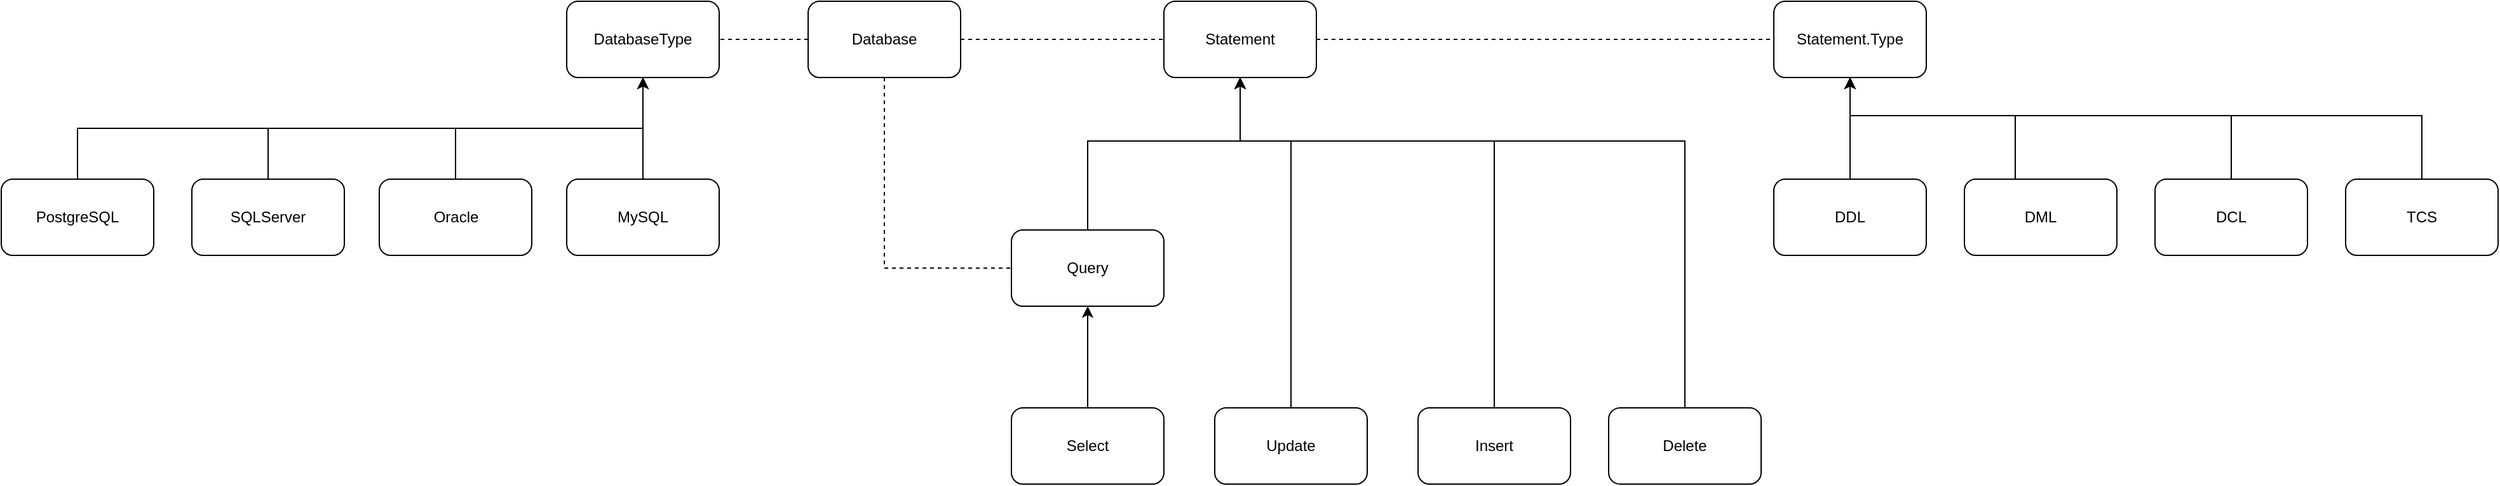 <mxfile version="10.6.5" type="device"><diagram id="lrBrDGzwXCF8DEeQKYqK" name="Page-1"><mxGraphModel dx="2012" dy="1796" grid="1" gridSize="10" guides="1" tooltips="1" connect="1" arrows="1" fold="1" page="1" pageScale="1" pageWidth="850" pageHeight="1100" math="0" shadow="0"><root><mxCell id="0"/><mxCell id="1" parent="0"/><mxCell id="M8-K_hphp18dKZHQ789X-17" style="edgeStyle=orthogonalEdgeStyle;rounded=0;orthogonalLoop=1;jettySize=auto;html=1;entryX=0;entryY=0.5;entryDx=0;entryDy=0;endArrow=none;endFill=0;dashed=1;" edge="1" parent="1" source="M8-K_hphp18dKZHQ789X-1" target="M8-K_hphp18dKZHQ789X-5"><mxGeometry relative="1" as="geometry"/></mxCell><mxCell id="M8-K_hphp18dKZHQ789X-18" style="edgeStyle=orthogonalEdgeStyle;rounded=0;orthogonalLoop=1;jettySize=auto;html=1;entryX=0;entryY=0.5;entryDx=0;entryDy=0;endArrow=none;endFill=0;dashed=1;" edge="1" parent="1" source="M8-K_hphp18dKZHQ789X-1" target="M8-K_hphp18dKZHQ789X-6"><mxGeometry relative="1" as="geometry"><Array as="points"><mxPoint x="100" y="-70"/></Array></mxGeometry></mxCell><mxCell id="M8-K_hphp18dKZHQ789X-20" style="edgeStyle=orthogonalEdgeStyle;rounded=0;orthogonalLoop=1;jettySize=auto;html=1;entryX=1;entryY=0.5;entryDx=0;entryDy=0;dashed=1;endArrow=none;endFill=0;" edge="1" parent="1" source="M8-K_hphp18dKZHQ789X-1" target="M8-K_hphp18dKZHQ789X-3"><mxGeometry relative="1" as="geometry"/></mxCell><mxCell id="M8-K_hphp18dKZHQ789X-1" value="Database" style="rounded=1;whiteSpace=wrap;html=1;" vertex="1" parent="1"><mxGeometry x="40" y="-280" width="120" height="60" as="geometry"/></mxCell><mxCell id="M8-K_hphp18dKZHQ789X-4" value="" style="edgeStyle=orthogonalEdgeStyle;rounded=0;orthogonalLoop=1;jettySize=auto;html=1;" edge="1" parent="1" source="M8-K_hphp18dKZHQ789X-2" target="M8-K_hphp18dKZHQ789X-3"><mxGeometry relative="1" as="geometry"/></mxCell><mxCell id="M8-K_hphp18dKZHQ789X-2" value="MySQL" style="rounded=1;whiteSpace=wrap;html=1;" vertex="1" parent="1"><mxGeometry x="-150" y="-140" width="120" height="60" as="geometry"/></mxCell><mxCell id="M8-K_hphp18dKZHQ789X-3" value="DatabaseType" style="rounded=1;whiteSpace=wrap;html=1;" vertex="1" parent="1"><mxGeometry x="-150" y="-280" width="120" height="60" as="geometry"/></mxCell><mxCell id="M8-K_hphp18dKZHQ789X-26" style="edgeStyle=orthogonalEdgeStyle;rounded=0;orthogonalLoop=1;jettySize=auto;html=1;entryX=0;entryY=0.5;entryDx=0;entryDy=0;dashed=1;endArrow=none;endFill=0;" edge="1" parent="1" source="M8-K_hphp18dKZHQ789X-5" target="M8-K_hphp18dKZHQ789X-23"><mxGeometry relative="1" as="geometry"/></mxCell><mxCell id="M8-K_hphp18dKZHQ789X-5" value="Statement" style="rounded=1;whiteSpace=wrap;html=1;" vertex="1" parent="1"><mxGeometry x="320" y="-280" width="120" height="60" as="geometry"/></mxCell><mxCell id="M8-K_hphp18dKZHQ789X-7" style="edgeStyle=orthogonalEdgeStyle;rounded=0;orthogonalLoop=1;jettySize=auto;html=1;entryX=0.5;entryY=1;entryDx=0;entryDy=0;" edge="1" parent="1" source="M8-K_hphp18dKZHQ789X-6" target="M8-K_hphp18dKZHQ789X-5"><mxGeometry relative="1" as="geometry"><Array as="points"><mxPoint x="260" y="-170"/><mxPoint x="380" y="-170"/></Array></mxGeometry></mxCell><mxCell id="M8-K_hphp18dKZHQ789X-6" value="Query" style="rounded=1;whiteSpace=wrap;html=1;" vertex="1" parent="1"><mxGeometry x="200" y="-100" width="120" height="60" as="geometry"/></mxCell><mxCell id="M8-K_hphp18dKZHQ789X-10" style="edgeStyle=orthogonalEdgeStyle;rounded=0;orthogonalLoop=1;jettySize=auto;html=1;" edge="1" parent="1" source="M8-K_hphp18dKZHQ789X-8" target="M8-K_hphp18dKZHQ789X-6"><mxGeometry relative="1" as="geometry"/></mxCell><mxCell id="M8-K_hphp18dKZHQ789X-8" value="Select" style="rounded=1;whiteSpace=wrap;html=1;" vertex="1" parent="1"><mxGeometry x="200" y="40" width="120" height="60" as="geometry"/></mxCell><mxCell id="M8-K_hphp18dKZHQ789X-14" style="edgeStyle=orthogonalEdgeStyle;rounded=0;orthogonalLoop=1;jettySize=auto;html=1;entryX=0.5;entryY=1;entryDx=0;entryDy=0;" edge="1" parent="1" source="M8-K_hphp18dKZHQ789X-11" target="M8-K_hphp18dKZHQ789X-5"><mxGeometry relative="1" as="geometry"><Array as="points"><mxPoint x="420" y="-170"/><mxPoint x="380" y="-170"/></Array></mxGeometry></mxCell><mxCell id="M8-K_hphp18dKZHQ789X-11" value="Update" style="rounded=1;whiteSpace=wrap;html=1;" vertex="1" parent="1"><mxGeometry x="360" y="40" width="120" height="60" as="geometry"/></mxCell><mxCell id="M8-K_hphp18dKZHQ789X-15" style="edgeStyle=orthogonalEdgeStyle;rounded=0;orthogonalLoop=1;jettySize=auto;html=1;" edge="1" parent="1" source="M8-K_hphp18dKZHQ789X-12"><mxGeometry relative="1" as="geometry"><mxPoint x="380" y="-220" as="targetPoint"/><Array as="points"><mxPoint x="580" y="-170"/><mxPoint x="380" y="-170"/></Array></mxGeometry></mxCell><mxCell id="M8-K_hphp18dKZHQ789X-12" value="Insert" style="rounded=1;whiteSpace=wrap;html=1;" vertex="1" parent="1"><mxGeometry x="520" y="40" width="120" height="60" as="geometry"/></mxCell><mxCell id="M8-K_hphp18dKZHQ789X-16" style="edgeStyle=orthogonalEdgeStyle;rounded=0;orthogonalLoop=1;jettySize=auto;html=1;entryX=0.5;entryY=1;entryDx=0;entryDy=0;" edge="1" parent="1" source="M8-K_hphp18dKZHQ789X-13" target="M8-K_hphp18dKZHQ789X-5"><mxGeometry relative="1" as="geometry"><Array as="points"><mxPoint x="730" y="-170"/><mxPoint x="380" y="-170"/></Array></mxGeometry></mxCell><mxCell id="M8-K_hphp18dKZHQ789X-13" value="Delete" style="rounded=1;whiteSpace=wrap;html=1;" vertex="1" parent="1"><mxGeometry x="670" y="40" width="120" height="60" as="geometry"/></mxCell><mxCell id="M8-K_hphp18dKZHQ789X-21" value="" style="edgeStyle=orthogonalEdgeStyle;rounded=0;orthogonalLoop=1;jettySize=auto;html=1;" edge="1" source="M8-K_hphp18dKZHQ789X-22" target="M8-K_hphp18dKZHQ789X-23" parent="1"><mxGeometry relative="1" as="geometry"/></mxCell><mxCell id="M8-K_hphp18dKZHQ789X-22" value="DDL" style="rounded=1;whiteSpace=wrap;html=1;" vertex="1" parent="1"><mxGeometry x="800" y="-140" width="120" height="60" as="geometry"/></mxCell><mxCell id="M8-K_hphp18dKZHQ789X-23" value="Statement.Type" style="rounded=1;whiteSpace=wrap;html=1;" vertex="1" parent="1"><mxGeometry x="800" y="-280" width="120" height="60" as="geometry"/></mxCell><mxCell id="M8-K_hphp18dKZHQ789X-27" style="edgeStyle=orthogonalEdgeStyle;rounded=0;orthogonalLoop=1;jettySize=auto;html=1;entryX=0.5;entryY=1;entryDx=0;entryDy=0;endArrow=classic;endFill=1;" edge="1" parent="1" source="M8-K_hphp18dKZHQ789X-24" target="M8-K_hphp18dKZHQ789X-23"><mxGeometry relative="1" as="geometry"><Array as="points"><mxPoint x="990" y="-190"/><mxPoint x="860" y="-190"/></Array></mxGeometry></mxCell><mxCell id="M8-K_hphp18dKZHQ789X-24" value="DML" style="rounded=1;whiteSpace=wrap;html=1;" vertex="1" parent="1"><mxGeometry x="950" y="-140" width="120" height="60" as="geometry"/></mxCell><mxCell id="M8-K_hphp18dKZHQ789X-33" style="edgeStyle=orthogonalEdgeStyle;rounded=0;orthogonalLoop=1;jettySize=auto;html=1;endArrow=classic;endFill=1;" edge="1" parent="1" source="M8-K_hphp18dKZHQ789X-30" target="M8-K_hphp18dKZHQ789X-3"><mxGeometry relative="1" as="geometry"><Array as="points"><mxPoint x="-237" y="-180"/><mxPoint x="-90" y="-180"/></Array></mxGeometry></mxCell><mxCell id="M8-K_hphp18dKZHQ789X-30" value="Oracle" style="rounded=1;whiteSpace=wrap;html=1;" vertex="1" parent="1"><mxGeometry x="-297.5" y="-140" width="120" height="60" as="geometry"/></mxCell><mxCell id="M8-K_hphp18dKZHQ789X-34" style="edgeStyle=orthogonalEdgeStyle;rounded=0;orthogonalLoop=1;jettySize=auto;html=1;endArrow=classic;endFill=1;" edge="1" parent="1" source="M8-K_hphp18dKZHQ789X-31"><mxGeometry relative="1" as="geometry"><mxPoint x="-90" y="-220" as="targetPoint"/><Array as="points"><mxPoint x="-385" y="-180"/><mxPoint x="-90" y="-180"/></Array></mxGeometry></mxCell><mxCell id="M8-K_hphp18dKZHQ789X-31" value="SQLServer" style="rounded=1;whiteSpace=wrap;html=1;" vertex="1" parent="1"><mxGeometry x="-445" y="-140" width="120" height="60" as="geometry"/></mxCell><mxCell id="M8-K_hphp18dKZHQ789X-36" style="edgeStyle=orthogonalEdgeStyle;rounded=0;orthogonalLoop=1;jettySize=auto;html=1;entryX=0.5;entryY=1;entryDx=0;entryDy=0;endArrow=classic;endFill=1;" edge="1" parent="1" source="M8-K_hphp18dKZHQ789X-32" target="M8-K_hphp18dKZHQ789X-3"><mxGeometry relative="1" as="geometry"><Array as="points"><mxPoint x="-535" y="-180"/><mxPoint x="-90" y="-180"/></Array></mxGeometry></mxCell><mxCell id="M8-K_hphp18dKZHQ789X-32" value="PostgreSQL" style="rounded=1;whiteSpace=wrap;html=1;" vertex="1" parent="1"><mxGeometry x="-595" y="-140" width="120" height="60" as="geometry"/></mxCell><mxCell id="M8-K_hphp18dKZHQ789X-39" style="edgeStyle=orthogonalEdgeStyle;rounded=0;orthogonalLoop=1;jettySize=auto;html=1;entryX=0.5;entryY=1;entryDx=0;entryDy=0;endArrow=classic;endFill=1;" edge="1" parent="1" source="M8-K_hphp18dKZHQ789X-37" target="M8-K_hphp18dKZHQ789X-23"><mxGeometry relative="1" as="geometry"><Array as="points"><mxPoint x="1160" y="-190"/><mxPoint x="860" y="-190"/></Array></mxGeometry></mxCell><mxCell id="M8-K_hphp18dKZHQ789X-37" value="DCL" style="rounded=1;whiteSpace=wrap;html=1;" vertex="1" parent="1"><mxGeometry x="1100" y="-140" width="120" height="60" as="geometry"/></mxCell><mxCell id="M8-K_hphp18dKZHQ789X-40" style="edgeStyle=orthogonalEdgeStyle;rounded=0;orthogonalLoop=1;jettySize=auto;html=1;endArrow=classic;endFill=1;" edge="1" parent="1" source="M8-K_hphp18dKZHQ789X-38"><mxGeometry relative="1" as="geometry"><mxPoint x="860" y="-220" as="targetPoint"/><Array as="points"><mxPoint x="1310" y="-190"/><mxPoint x="860" y="-190"/></Array></mxGeometry></mxCell><mxCell id="M8-K_hphp18dKZHQ789X-38" value="TCS" style="rounded=1;whiteSpace=wrap;html=1;" vertex="1" parent="1"><mxGeometry x="1250" y="-140" width="120" height="60" as="geometry"/></mxCell></root></mxGraphModel></diagram></mxfile>